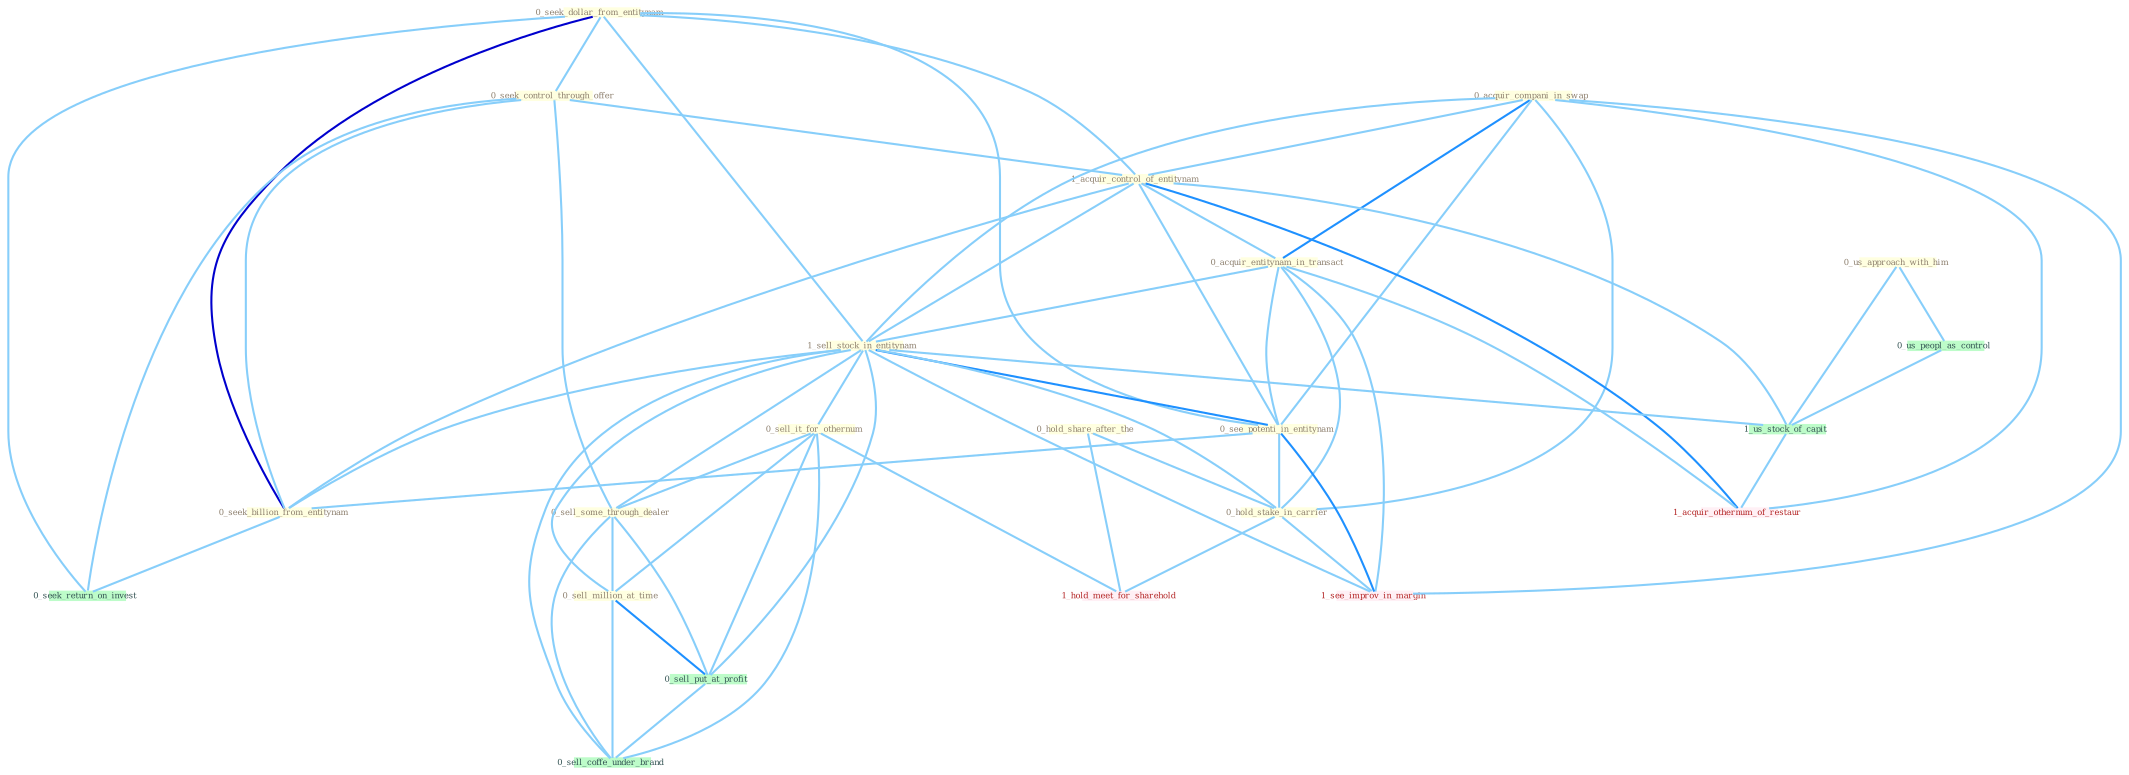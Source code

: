 Graph G{ 
    node
    [shape=polygon,style=filled,width=.5,height=.06,color="#BDFCC9",fixedsize=true,fontsize=4,
    fontcolor="#2f4f4f"];
    {node
    [color="#ffffe0", fontcolor="#8b7d6b"] "0_seek_dollar_from_entitynam " "0_hold_share_after_the " "0_acquir_compani_in_swap " "0_seek_control_through_offer " "1_acquir_control_of_entitynam " "0_acquir_entitynam_in_transact " "1_sell_stock_in_entitynam " "0_sell_it_for_othernum " "0_sell_some_through_dealer " "0_see_potenti_in_entitynam " "0_hold_stake_in_carrier " "0_sell_million_at_time " "0_us_approach_with_him " "0_seek_billion_from_entitynam "}
{node [color="#fff0f5", fontcolor="#b22222"] "1_see_improv_in_margin " "1_hold_meet_for_sharehold " "1_acquir_othernum_of_restaur "}
edge [color="#B0E2FF"];

	"0_seek_dollar_from_entitynam " -- "0_seek_control_through_offer " [w="1", color="#87cefa" ];
	"0_seek_dollar_from_entitynam " -- "1_acquir_control_of_entitynam " [w="1", color="#87cefa" ];
	"0_seek_dollar_from_entitynam " -- "1_sell_stock_in_entitynam " [w="1", color="#87cefa" ];
	"0_seek_dollar_from_entitynam " -- "0_see_potenti_in_entitynam " [w="1", color="#87cefa" ];
	"0_seek_dollar_from_entitynam " -- "0_seek_billion_from_entitynam " [w="3", color="#0000cd" , len=0.6];
	"0_seek_dollar_from_entitynam " -- "0_seek_return_on_invest " [w="1", color="#87cefa" ];
	"0_hold_share_after_the " -- "0_hold_stake_in_carrier " [w="1", color="#87cefa" ];
	"0_hold_share_after_the " -- "1_hold_meet_for_sharehold " [w="1", color="#87cefa" ];
	"0_acquir_compani_in_swap " -- "1_acquir_control_of_entitynam " [w="1", color="#87cefa" ];
	"0_acquir_compani_in_swap " -- "0_acquir_entitynam_in_transact " [w="2", color="#1e90ff" , len=0.8];
	"0_acquir_compani_in_swap " -- "1_sell_stock_in_entitynam " [w="1", color="#87cefa" ];
	"0_acquir_compani_in_swap " -- "0_see_potenti_in_entitynam " [w="1", color="#87cefa" ];
	"0_acquir_compani_in_swap " -- "0_hold_stake_in_carrier " [w="1", color="#87cefa" ];
	"0_acquir_compani_in_swap " -- "1_see_improv_in_margin " [w="1", color="#87cefa" ];
	"0_acquir_compani_in_swap " -- "1_acquir_othernum_of_restaur " [w="1", color="#87cefa" ];
	"0_seek_control_through_offer " -- "1_acquir_control_of_entitynam " [w="1", color="#87cefa" ];
	"0_seek_control_through_offer " -- "0_sell_some_through_dealer " [w="1", color="#87cefa" ];
	"0_seek_control_through_offer " -- "0_seek_billion_from_entitynam " [w="1", color="#87cefa" ];
	"0_seek_control_through_offer " -- "0_seek_return_on_invest " [w="1", color="#87cefa" ];
	"1_acquir_control_of_entitynam " -- "0_acquir_entitynam_in_transact " [w="1", color="#87cefa" ];
	"1_acquir_control_of_entitynam " -- "1_sell_stock_in_entitynam " [w="1", color="#87cefa" ];
	"1_acquir_control_of_entitynam " -- "0_see_potenti_in_entitynam " [w="1", color="#87cefa" ];
	"1_acquir_control_of_entitynam " -- "0_seek_billion_from_entitynam " [w="1", color="#87cefa" ];
	"1_acquir_control_of_entitynam " -- "1_us_stock_of_capit " [w="1", color="#87cefa" ];
	"1_acquir_control_of_entitynam " -- "1_acquir_othernum_of_restaur " [w="2", color="#1e90ff" , len=0.8];
	"0_acquir_entitynam_in_transact " -- "1_sell_stock_in_entitynam " [w="1", color="#87cefa" ];
	"0_acquir_entitynam_in_transact " -- "0_see_potenti_in_entitynam " [w="1", color="#87cefa" ];
	"0_acquir_entitynam_in_transact " -- "0_hold_stake_in_carrier " [w="1", color="#87cefa" ];
	"0_acquir_entitynam_in_transact " -- "1_see_improv_in_margin " [w="1", color="#87cefa" ];
	"0_acquir_entitynam_in_transact " -- "1_acquir_othernum_of_restaur " [w="1", color="#87cefa" ];
	"1_sell_stock_in_entitynam " -- "0_sell_it_for_othernum " [w="1", color="#87cefa" ];
	"1_sell_stock_in_entitynam " -- "0_sell_some_through_dealer " [w="1", color="#87cefa" ];
	"1_sell_stock_in_entitynam " -- "0_see_potenti_in_entitynam " [w="2", color="#1e90ff" , len=0.8];
	"1_sell_stock_in_entitynam " -- "0_hold_stake_in_carrier " [w="1", color="#87cefa" ];
	"1_sell_stock_in_entitynam " -- "0_sell_million_at_time " [w="1", color="#87cefa" ];
	"1_sell_stock_in_entitynam " -- "0_seek_billion_from_entitynam " [w="1", color="#87cefa" ];
	"1_sell_stock_in_entitynam " -- "0_sell_put_at_profit " [w="1", color="#87cefa" ];
	"1_sell_stock_in_entitynam " -- "1_us_stock_of_capit " [w="1", color="#87cefa" ];
	"1_sell_stock_in_entitynam " -- "1_see_improv_in_margin " [w="1", color="#87cefa" ];
	"1_sell_stock_in_entitynam " -- "0_sell_coffe_under_brand " [w="1", color="#87cefa" ];
	"0_sell_it_for_othernum " -- "0_sell_some_through_dealer " [w="1", color="#87cefa" ];
	"0_sell_it_for_othernum " -- "0_sell_million_at_time " [w="1", color="#87cefa" ];
	"0_sell_it_for_othernum " -- "0_sell_put_at_profit " [w="1", color="#87cefa" ];
	"0_sell_it_for_othernum " -- "0_sell_coffe_under_brand " [w="1", color="#87cefa" ];
	"0_sell_it_for_othernum " -- "1_hold_meet_for_sharehold " [w="1", color="#87cefa" ];
	"0_sell_some_through_dealer " -- "0_sell_million_at_time " [w="1", color="#87cefa" ];
	"0_sell_some_through_dealer " -- "0_sell_put_at_profit " [w="1", color="#87cefa" ];
	"0_sell_some_through_dealer " -- "0_sell_coffe_under_brand " [w="1", color="#87cefa" ];
	"0_see_potenti_in_entitynam " -- "0_hold_stake_in_carrier " [w="1", color="#87cefa" ];
	"0_see_potenti_in_entitynam " -- "0_seek_billion_from_entitynam " [w="1", color="#87cefa" ];
	"0_see_potenti_in_entitynam " -- "1_see_improv_in_margin " [w="2", color="#1e90ff" , len=0.8];
	"0_hold_stake_in_carrier " -- "1_see_improv_in_margin " [w="1", color="#87cefa" ];
	"0_hold_stake_in_carrier " -- "1_hold_meet_for_sharehold " [w="1", color="#87cefa" ];
	"0_sell_million_at_time " -- "0_sell_put_at_profit " [w="2", color="#1e90ff" , len=0.8];
	"0_sell_million_at_time " -- "0_sell_coffe_under_brand " [w="1", color="#87cefa" ];
	"0_us_approach_with_him " -- "0_us_peopl_as_control " [w="1", color="#87cefa" ];
	"0_us_approach_with_him " -- "1_us_stock_of_capit " [w="1", color="#87cefa" ];
	"0_seek_billion_from_entitynam " -- "0_seek_return_on_invest " [w="1", color="#87cefa" ];
	"0_us_peopl_as_control " -- "1_us_stock_of_capit " [w="1", color="#87cefa" ];
	"0_sell_put_at_profit " -- "0_sell_coffe_under_brand " [w="1", color="#87cefa" ];
	"1_us_stock_of_capit " -- "1_acquir_othernum_of_restaur " [w="1", color="#87cefa" ];
}